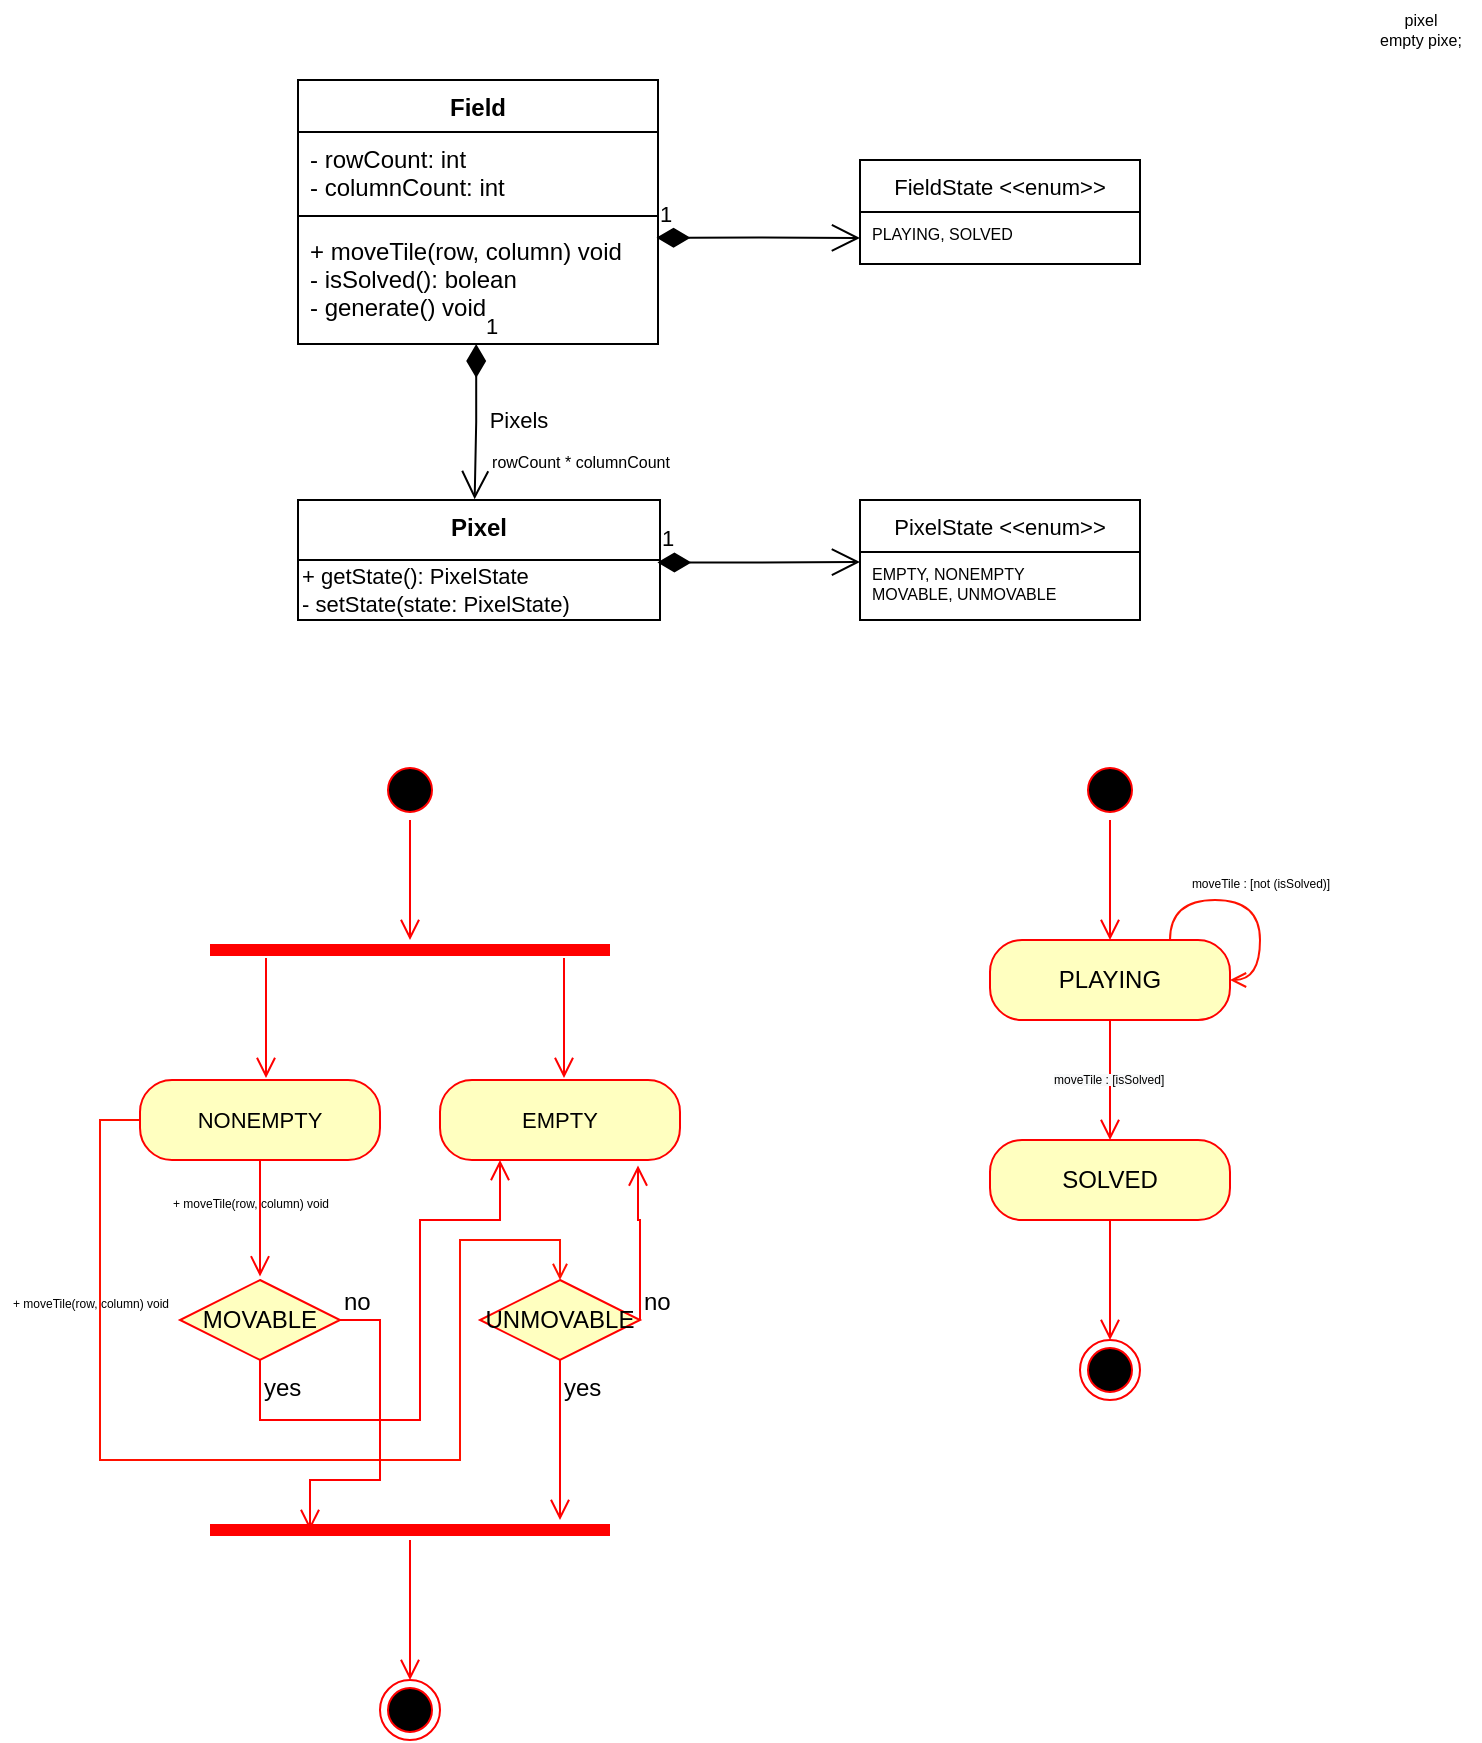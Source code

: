 <mxfile version="16.6.2" type="device"><diagram id="AnLjpYb3ivXH3Onb80LC" name="Page-1"><mxGraphModel dx="1298" dy="743" grid="1" gridSize="10" guides="1" tooltips="1" connect="1" arrows="1" fold="1" page="1" pageScale="1" pageWidth="827" pageHeight="1169" math="0" shadow="0"><root><mxCell id="0"/><mxCell id="1" parent="0"/><mxCell id="tnv3i2VillkjBU5h0HPm-1" value="Field" style="swimlane;fontStyle=1;align=center;verticalAlign=top;childLayout=stackLayout;horizontal=1;startSize=26;horizontalStack=0;resizeParent=1;resizeParentMax=0;resizeLast=0;collapsible=1;marginBottom=0;" vertex="1" parent="1"><mxGeometry x="179" y="70" width="180" height="132" as="geometry"/></mxCell><mxCell id="tnv3i2VillkjBU5h0HPm-2" value="- rowCount: int&#10;- columnCount: int" style="text;strokeColor=none;fillColor=none;align=left;verticalAlign=top;spacingLeft=4;spacingRight=4;overflow=hidden;rotatable=0;points=[[0,0.5],[1,0.5]];portConstraint=eastwest;" vertex="1" parent="tnv3i2VillkjBU5h0HPm-1"><mxGeometry y="26" width="180" height="38" as="geometry"/></mxCell><mxCell id="tnv3i2VillkjBU5h0HPm-3" value="" style="line;strokeWidth=1;fillColor=none;align=left;verticalAlign=middle;spacingTop=-1;spacingLeft=3;spacingRight=3;rotatable=0;labelPosition=right;points=[];portConstraint=eastwest;" vertex="1" parent="tnv3i2VillkjBU5h0HPm-1"><mxGeometry y="64" width="180" height="8" as="geometry"/></mxCell><mxCell id="tnv3i2VillkjBU5h0HPm-4" value="+ moveTile(row, column) void&#10;- isSolved(): bolean&#10;- generate() void&#10;" style="text;strokeColor=none;fillColor=none;align=left;verticalAlign=top;spacingLeft=4;spacingRight=4;overflow=hidden;rotatable=0;points=[[0,0.5],[1,0.5]];portConstraint=eastwest;" vertex="1" parent="tnv3i2VillkjBU5h0HPm-1"><mxGeometry y="72" width="180" height="60" as="geometry"/></mxCell><mxCell id="tnv3i2VillkjBU5h0HPm-9" value="Pixel" style="swimlane;fontStyle=1;align=center;verticalAlign=top;childLayout=stackLayout;horizontal=1;startSize=30;horizontalStack=0;resizeParent=1;resizeParentMax=0;resizeLast=0;collapsible=1;marginBottom=0;" vertex="1" parent="1"><mxGeometry x="179" y="280" width="181" height="60" as="geometry"/></mxCell><mxCell id="tnv3i2VillkjBU5h0HPm-52" value="+ getState(): PixelState&lt;br&gt;- setState(state: PixelState)" style="text;html=1;align=left;verticalAlign=middle;resizable=0;points=[];autosize=1;strokeColor=none;fillColor=none;fontSize=11;" vertex="1" parent="tnv3i2VillkjBU5h0HPm-9"><mxGeometry y="30" width="181" height="30" as="geometry"/></mxCell><mxCell id="tnv3i2VillkjBU5h0HPm-14" value="&lt;font style=&quot;font-size: 8px&quot;&gt;rowCount * columnCount&lt;/font&gt;" style="text;html=1;align=center;verticalAlign=middle;resizable=0;points=[];autosize=1;strokeColor=none;fillColor=none;" vertex="1" parent="1"><mxGeometry x="270" y="250" width="100" height="20" as="geometry"/></mxCell><mxCell id="tnv3i2VillkjBU5h0HPm-15" value="pixel&lt;br&gt;empty pixe;" style="text;html=1;align=center;verticalAlign=middle;resizable=0;points=[];autosize=1;strokeColor=none;fillColor=none;fontSize=8;" vertex="1" parent="1"><mxGeometry x="710" y="30" width="60" height="30" as="geometry"/></mxCell><mxCell id="tnv3i2VillkjBU5h0HPm-28" value="PixelState &lt;&lt;enum&gt;&gt;" style="swimlane;fontStyle=0;childLayout=stackLayout;horizontal=1;startSize=26;fillColor=none;horizontalStack=0;resizeParent=1;resizeParentMax=0;resizeLast=0;collapsible=1;marginBottom=0;fontSize=11;" vertex="1" parent="1"><mxGeometry x="460" y="280" width="140" height="60" as="geometry"><mxRectangle x="570" y="770" width="100" height="26" as="alternateBounds"/></mxGeometry></mxCell><mxCell id="tnv3i2VillkjBU5h0HPm-29" value="EMPTY, NONEMPTY&#10;MOVABLE, UNMOVABLE" style="text;strokeColor=none;fillColor=none;align=left;verticalAlign=top;spacingLeft=4;spacingRight=4;overflow=hidden;rotatable=0;points=[[0,0.5],[1,0.5]];portConstraint=eastwest;fontSize=8;" vertex="1" parent="tnv3i2VillkjBU5h0HPm-28"><mxGeometry y="26" width="140" height="34" as="geometry"/></mxCell><mxCell id="tnv3i2VillkjBU5h0HPm-33" value="FieldState &lt;&lt;enum&gt;&gt;" style="swimlane;fontStyle=0;childLayout=stackLayout;horizontal=1;startSize=26;fillColor=none;horizontalStack=0;resizeParent=1;resizeParentMax=0;resizeLast=0;collapsible=1;marginBottom=0;fontSize=11;" vertex="1" parent="1"><mxGeometry x="460" y="110" width="140" height="52" as="geometry"><mxRectangle x="570" y="770" width="100" height="26" as="alternateBounds"/></mxGeometry></mxCell><mxCell id="tnv3i2VillkjBU5h0HPm-34" value="PLAYING, SOLVED" style="text;strokeColor=none;fillColor=none;align=left;verticalAlign=top;spacingLeft=4;spacingRight=4;overflow=hidden;rotatable=0;points=[[0,0.5],[1,0.5]];portConstraint=eastwest;fontSize=8;" vertex="1" parent="tnv3i2VillkjBU5h0HPm-33"><mxGeometry y="26" width="140" height="26" as="geometry"/></mxCell><mxCell id="tnv3i2VillkjBU5h0HPm-35" value="1" style="endArrow=open;html=1;endSize=12;startArrow=diamondThin;startSize=14;startFill=1;edgeStyle=orthogonalEdgeStyle;align=left;verticalAlign=bottom;rounded=0;fontSize=11;exitX=0.993;exitY=0.041;exitDx=0;exitDy=0;exitPerimeter=0;" edge="1" parent="1" source="tnv3i2VillkjBU5h0HPm-52"><mxGeometry x="-1" y="3" relative="1" as="geometry"><mxPoint x="374" y="314.5" as="sourcePoint"/><mxPoint x="460" y="311" as="targetPoint"/></mxGeometry></mxCell><mxCell id="tnv3i2VillkjBU5h0HPm-36" value="1" style="endArrow=open;html=1;endSize=12;startArrow=diamondThin;startSize=14;startFill=1;edgeStyle=orthogonalEdgeStyle;align=left;verticalAlign=bottom;rounded=0;fontSize=11;entryX=0;entryY=0.5;entryDx=0;entryDy=0;exitX=0.996;exitY=0.114;exitDx=0;exitDy=0;exitPerimeter=0;" edge="1" parent="1" source="tnv3i2VillkjBU5h0HPm-4" target="tnv3i2VillkjBU5h0HPm-34"><mxGeometry x="-1" y="3" relative="1" as="geometry"><mxPoint x="370" y="70" as="sourcePoint"/><mxPoint x="658" y="111" as="targetPoint"/></mxGeometry></mxCell><mxCell id="tnv3i2VillkjBU5h0HPm-38" value="" style="ellipse;html=1;shape=startState;fillColor=#000000;strokeColor=#ff0000;fontSize=11;" vertex="1" parent="1"><mxGeometry x="220" y="410" width="30" height="30" as="geometry"/></mxCell><mxCell id="tnv3i2VillkjBU5h0HPm-39" value="" style="edgeStyle=orthogonalEdgeStyle;html=1;verticalAlign=bottom;endArrow=open;endSize=8;strokeColor=#ff0000;rounded=0;fontSize=11;" edge="1" source="tnv3i2VillkjBU5h0HPm-38" parent="1"><mxGeometry relative="1" as="geometry"><mxPoint x="235" y="500" as="targetPoint"/></mxGeometry></mxCell><mxCell id="tnv3i2VillkjBU5h0HPm-40" value="" style="shape=line;html=1;strokeWidth=6;strokeColor=#ff0000;fontSize=11;" vertex="1" parent="1"><mxGeometry x="135" y="500" width="200" height="10" as="geometry"/></mxCell><mxCell id="tnv3i2VillkjBU5h0HPm-45" value="" style="edgeStyle=orthogonalEdgeStyle;html=1;verticalAlign=bottom;endArrow=open;endSize=8;strokeColor=#ff0000;rounded=0;fontSize=11;" edge="1" parent="1"><mxGeometry relative="1" as="geometry"><mxPoint x="163" y="569" as="targetPoint"/><mxPoint x="163" y="509" as="sourcePoint"/></mxGeometry></mxCell><mxCell id="tnv3i2VillkjBU5h0HPm-46" value="" style="edgeStyle=orthogonalEdgeStyle;html=1;verticalAlign=bottom;endArrow=open;endSize=8;strokeColor=#ff0000;rounded=0;fontSize=11;" edge="1" parent="1"><mxGeometry relative="1" as="geometry"><mxPoint x="312" y="569" as="targetPoint"/><mxPoint x="312" y="509" as="sourcePoint"/></mxGeometry></mxCell><mxCell id="tnv3i2VillkjBU5h0HPm-47" value="EMPTY" style="rounded=1;whiteSpace=wrap;html=1;arcSize=40;fontColor=#000000;fillColor=#ffffc0;strokeColor=#ff0000;fontSize=11;" vertex="1" parent="1"><mxGeometry x="250" y="570" width="120" height="40" as="geometry"/></mxCell><mxCell id="tnv3i2VillkjBU5h0HPm-98" style="edgeStyle=orthogonalEdgeStyle;rounded=0;orthogonalLoop=1;jettySize=auto;html=1;exitX=0;exitY=0.5;exitDx=0;exitDy=0;entryX=0.5;entryY=0;entryDx=0;entryDy=0;fontSize=12;startArrow=none;startFill=0;strokeColor=#FF1100;endArrow=open;endFill=0;" edge="1" parent="1" source="tnv3i2VillkjBU5h0HPm-49" target="tnv3i2VillkjBU5h0HPm-95"><mxGeometry relative="1" as="geometry"><Array as="points"><mxPoint x="80" y="590"/><mxPoint x="80" y="760"/><mxPoint x="260" y="760"/><mxPoint x="260" y="650"/><mxPoint x="310" y="650"/></Array></mxGeometry></mxCell><mxCell id="tnv3i2VillkjBU5h0HPm-49" value="NONEMPTY" style="rounded=1;whiteSpace=wrap;html=1;arcSize=40;fontColor=#000000;fillColor=#ffffc0;strokeColor=#ff0000;fontSize=11;" vertex="1" parent="1"><mxGeometry x="100" y="570" width="120" height="40" as="geometry"/></mxCell><mxCell id="tnv3i2VillkjBU5h0HPm-50" value="" style="edgeStyle=orthogonalEdgeStyle;html=1;verticalAlign=bottom;endArrow=open;endSize=8;strokeColor=#ff0000;rounded=0;fontSize=11;entryX=0.5;entryY=-0.045;entryDx=0;entryDy=0;entryPerimeter=0;startArrow=none;startFill=0;" edge="1" source="tnv3i2VillkjBU5h0HPm-49" parent="1"><mxGeometry relative="1" as="geometry"><mxPoint x="160" y="668.2" as="targetPoint"/><Array as="points"/></mxGeometry></mxCell><mxCell id="tnv3i2VillkjBU5h0HPm-54" value="1" style="endArrow=open;html=1;endSize=12;startArrow=diamondThin;startSize=14;startFill=1;edgeStyle=orthogonalEdgeStyle;align=left;verticalAlign=bottom;rounded=0;fontSize=11;exitX=0.495;exitY=1.001;exitDx=0;exitDy=0;exitPerimeter=0;entryX=0.488;entryY=-0.006;entryDx=0;entryDy=0;entryPerimeter=0;" edge="1" parent="1" source="tnv3i2VillkjBU5h0HPm-4" target="tnv3i2VillkjBU5h0HPm-9"><mxGeometry x="-1" y="3" relative="1" as="geometry"><mxPoint x="150" y="260" as="sourcePoint"/><mxPoint x="310" y="260" as="targetPoint"/></mxGeometry></mxCell><mxCell id="tnv3i2VillkjBU5h0HPm-55" value="Pixels" style="text;html=1;align=center;verticalAlign=middle;resizable=0;points=[];autosize=1;strokeColor=none;fillColor=none;fontSize=11;" vertex="1" parent="1"><mxGeometry x="264" y="230" width="50" height="20" as="geometry"/></mxCell><mxCell id="tnv3i2VillkjBU5h0HPm-67" value="" style="shape=line;html=1;strokeWidth=6;strokeColor=#ff0000;fontSize=11;" vertex="1" parent="1"><mxGeometry x="135" y="790" width="200" height="10" as="geometry"/></mxCell><mxCell id="tnv3i2VillkjBU5h0HPm-68" value="" style="edgeStyle=orthogonalEdgeStyle;html=1;verticalAlign=bottom;endArrow=open;endSize=8;strokeColor=#ff0000;rounded=0;fontSize=11;" edge="1" source="tnv3i2VillkjBU5h0HPm-67" parent="1"><mxGeometry relative="1" as="geometry"><mxPoint x="235" y="870" as="targetPoint"/></mxGeometry></mxCell><mxCell id="tnv3i2VillkjBU5h0HPm-70" value="" style="ellipse;html=1;shape=endState;fillColor=#000000;strokeColor=#ff0000;fontSize=11;" vertex="1" parent="1"><mxGeometry x="220" y="870" width="30" height="30" as="geometry"/></mxCell><mxCell id="tnv3i2VillkjBU5h0HPm-71" value="&lt;font style=&quot;font-size: 6px&quot;&gt;+ moveTile(row, column) void&lt;/font&gt;" style="text;html=1;align=center;verticalAlign=middle;resizable=0;points=[];autosize=1;strokeColor=none;fillColor=none;fontSize=11;" vertex="1" parent="1"><mxGeometry x="110" y="620" width="90" height="20" as="geometry"/></mxCell><mxCell id="tnv3i2VillkjBU5h0HPm-79" value="" style="ellipse;html=1;shape=startState;fillColor=#000000;strokeColor=#ff0000;fontSize=6;" vertex="1" parent="1"><mxGeometry x="570" y="410" width="30" height="30" as="geometry"/></mxCell><mxCell id="tnv3i2VillkjBU5h0HPm-80" value="" style="edgeStyle=orthogonalEdgeStyle;html=1;verticalAlign=bottom;endArrow=open;endSize=8;strokeColor=#ff0000;rounded=0;fontSize=6;" edge="1" source="tnv3i2VillkjBU5h0HPm-79" parent="1"><mxGeometry relative="1" as="geometry"><mxPoint x="585" y="500" as="targetPoint"/></mxGeometry></mxCell><mxCell id="tnv3i2VillkjBU5h0HPm-100" style="edgeStyle=orthogonalEdgeStyle;rounded=0;orthogonalLoop=1;jettySize=auto;html=1;exitX=0.75;exitY=0;exitDx=0;exitDy=0;fontSize=12;startArrow=none;startFill=0;endArrow=open;endFill=0;strokeColor=#FF1100;entryX=1;entryY=0.5;entryDx=0;entryDy=0;curved=1;" edge="1" parent="1" source="tnv3i2VillkjBU5h0HPm-81" target="tnv3i2VillkjBU5h0HPm-81"><mxGeometry relative="1" as="geometry"><mxPoint x="650" y="520" as="targetPoint"/><Array as="points"><mxPoint x="615" y="480"/><mxPoint x="660" y="480"/><mxPoint x="660" y="520"/></Array></mxGeometry></mxCell><mxCell id="tnv3i2VillkjBU5h0HPm-81" value="&lt;font style=&quot;font-size: 12px&quot;&gt;PLAYING&lt;/font&gt;" style="rounded=1;whiteSpace=wrap;html=1;arcSize=40;fontColor=#000000;fillColor=#ffffc0;strokeColor=#ff0000;fontSize=6;" vertex="1" parent="1"><mxGeometry x="525" y="500" width="120" height="40" as="geometry"/></mxCell><mxCell id="tnv3i2VillkjBU5h0HPm-82" value="" style="edgeStyle=orthogonalEdgeStyle;html=1;verticalAlign=bottom;endArrow=open;endSize=8;strokeColor=#ff0000;rounded=0;fontSize=6;" edge="1" source="tnv3i2VillkjBU5h0HPm-81" parent="1"><mxGeometry relative="1" as="geometry"><mxPoint x="585" y="600" as="targetPoint"/></mxGeometry></mxCell><mxCell id="tnv3i2VillkjBU5h0HPm-83" value="&lt;font style=&quot;font-size: 12px&quot;&gt;SOLVED&lt;/font&gt;" style="rounded=1;whiteSpace=wrap;html=1;arcSize=40;fontColor=#000000;fillColor=#ffffc0;strokeColor=#ff0000;fontSize=6;" vertex="1" parent="1"><mxGeometry x="525" y="600" width="120" height="40" as="geometry"/></mxCell><mxCell id="tnv3i2VillkjBU5h0HPm-84" value="" style="edgeStyle=orthogonalEdgeStyle;html=1;verticalAlign=bottom;endArrow=open;endSize=8;strokeColor=#ff0000;rounded=0;fontSize=6;" edge="1" source="tnv3i2VillkjBU5h0HPm-83" parent="1"><mxGeometry relative="1" as="geometry"><mxPoint x="585" y="700" as="targetPoint"/></mxGeometry></mxCell><mxCell id="tnv3i2VillkjBU5h0HPm-85" value="" style="ellipse;html=1;shape=endState;fillColor=#000000;strokeColor=#ff0000;fontSize=6;" vertex="1" parent="1"><mxGeometry x="570" y="700" width="30" height="30" as="geometry"/></mxCell><mxCell id="tnv3i2VillkjBU5h0HPm-89" value="MOVABLE" style="rhombus;whiteSpace=wrap;html=1;fillColor=#ffffc0;strokeColor=#ff0000;fontSize=12;" vertex="1" parent="1"><mxGeometry x="120" y="670" width="80" height="40" as="geometry"/></mxCell><mxCell id="tnv3i2VillkjBU5h0HPm-90" value="no" style="edgeStyle=orthogonalEdgeStyle;html=1;align=left;verticalAlign=bottom;endArrow=open;endSize=8;strokeColor=#ff0000;rounded=0;fontSize=12;entryX=0.25;entryY=0.5;entryDx=0;entryDy=0;entryPerimeter=0;" edge="1" source="tnv3i2VillkjBU5h0HPm-89" parent="1" target="tnv3i2VillkjBU5h0HPm-67"><mxGeometry x="-1" relative="1" as="geometry"><mxPoint x="220" y="660" as="targetPoint"/><Array as="points"><mxPoint x="220" y="690"/><mxPoint x="220" y="770"/><mxPoint x="185" y="770"/></Array></mxGeometry></mxCell><mxCell id="tnv3i2VillkjBU5h0HPm-91" value="yes" style="edgeStyle=orthogonalEdgeStyle;html=1;align=left;verticalAlign=top;endArrow=open;endSize=8;strokeColor=#ff0000;rounded=0;fontSize=12;entryX=0.25;entryY=1;entryDx=0;entryDy=0;" edge="1" source="tnv3i2VillkjBU5h0HPm-89" parent="1" target="tnv3i2VillkjBU5h0HPm-47"><mxGeometry x="-1" relative="1" as="geometry"><mxPoint x="160" y="770" as="targetPoint"/><Array as="points"><mxPoint x="160" y="740"/><mxPoint x="240" y="740"/><mxPoint x="240" y="640"/><mxPoint x="280" y="640"/></Array></mxGeometry></mxCell><mxCell id="tnv3i2VillkjBU5h0HPm-95" value="UNMOVABLE" style="rhombus;whiteSpace=wrap;html=1;fillColor=#ffffc0;strokeColor=#ff0000;fontSize=12;" vertex="1" parent="1"><mxGeometry x="270" y="670" width="80" height="40" as="geometry"/></mxCell><mxCell id="tnv3i2VillkjBU5h0HPm-96" value="no" style="edgeStyle=orthogonalEdgeStyle;html=1;align=left;verticalAlign=bottom;endArrow=open;endSize=8;strokeColor=#ff0000;rounded=0;fontSize=12;entryX=0.825;entryY=1.069;entryDx=0;entryDy=0;entryPerimeter=0;" edge="1" source="tnv3i2VillkjBU5h0HPm-95" parent="1" target="tnv3i2VillkjBU5h0HPm-47"><mxGeometry x="-1" relative="1" as="geometry"><mxPoint x="450" y="690" as="targetPoint"/><Array as="points"><mxPoint x="350" y="640"/><mxPoint x="349" y="640"/></Array></mxGeometry></mxCell><mxCell id="tnv3i2VillkjBU5h0HPm-97" value="yes" style="edgeStyle=orthogonalEdgeStyle;html=1;align=left;verticalAlign=top;endArrow=open;endSize=8;strokeColor=#ff0000;rounded=0;fontSize=12;entryX=0.875;entryY=0;entryDx=0;entryDy=0;entryPerimeter=0;" edge="1" source="tnv3i2VillkjBU5h0HPm-95" parent="1" target="tnv3i2VillkjBU5h0HPm-67"><mxGeometry x="-1" relative="1" as="geometry"><mxPoint x="310" y="770" as="targetPoint"/></mxGeometry></mxCell><mxCell id="tnv3i2VillkjBU5h0HPm-99" value="&lt;font style=&quot;font-size: 6px&quot;&gt;+ moveTile(row, column) void&lt;/font&gt;" style="text;html=1;align=center;verticalAlign=middle;resizable=0;points=[];autosize=1;strokeColor=none;fillColor=none;fontSize=11;" vertex="1" parent="1"><mxGeometry x="30" y="670" width="90" height="20" as="geometry"/></mxCell><mxCell id="tnv3i2VillkjBU5h0HPm-101" value="&lt;font style=&quot;font-size: 6px&quot;&gt;moveTile : [not (isSolved)]&lt;/font&gt;" style="text;html=1;align=center;verticalAlign=middle;resizable=0;points=[];autosize=1;strokeColor=none;fillColor=none;fontSize=12;" vertex="1" parent="1"><mxGeometry x="620" y="460" width="80" height="20" as="geometry"/></mxCell><mxCell id="tnv3i2VillkjBU5h0HPm-102" value="&lt;span style=&quot;color: rgb(0 , 0 , 0) ; font-family: &amp;#34;helvetica&amp;#34; ; font-size: 6px ; font-style: normal ; font-weight: 400 ; letter-spacing: normal ; text-align: center ; text-indent: 0px ; text-transform: none ; word-spacing: 0px ; background-color: rgb(248 , 249 , 250) ; display: inline ; float: none&quot;&gt;moveTile : [isSolved]&lt;/span&gt;" style="text;whiteSpace=wrap;html=1;fontSize=6;" vertex="1" parent="1"><mxGeometry x="555" y="560" width="90" height="20" as="geometry"/></mxCell></root></mxGraphModel></diagram></mxfile>